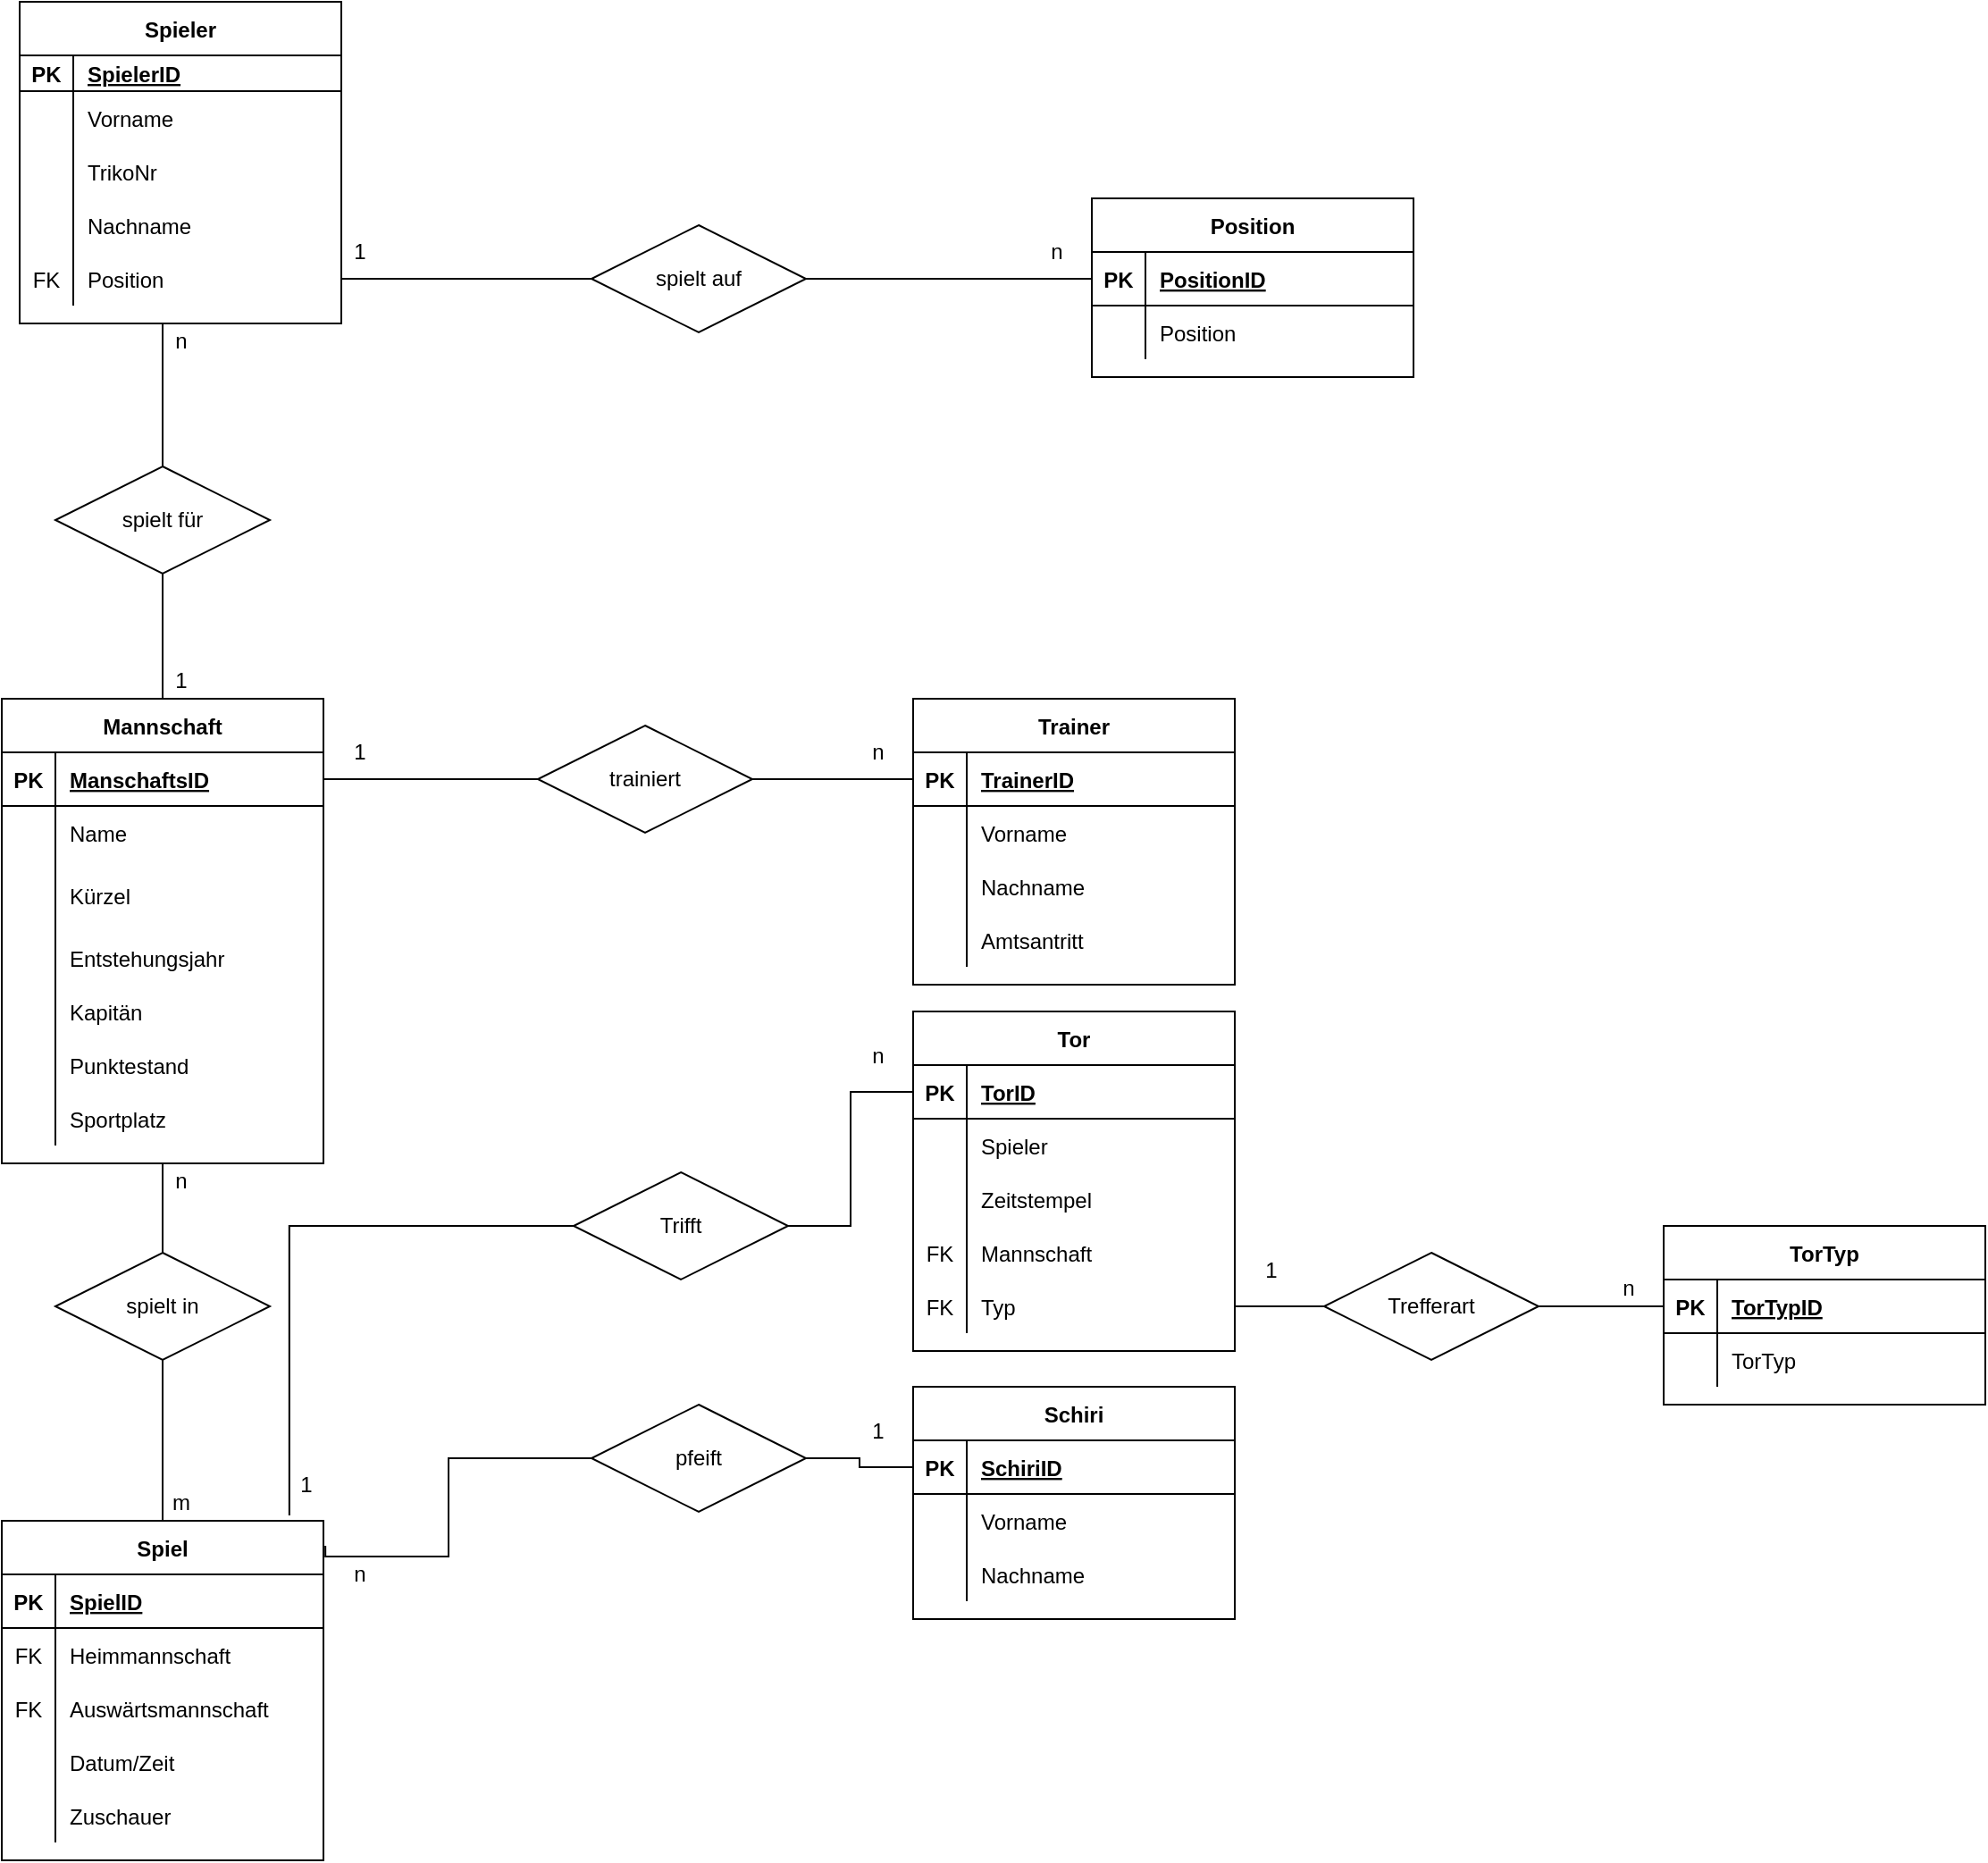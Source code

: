 <mxfile version="17.4.6"><diagram id="QR0t5IA153Iwo3cDRj8c" name="Page-1"><mxGraphModel dx="2031" dy="1083" grid="1" gridSize="10" guides="1" tooltips="1" connect="1" arrows="1" fold="1" page="1" pageScale="1" pageWidth="827" pageHeight="1169" math="0" shadow="0"><root><mxCell id="0"/><mxCell id="1" parent="0"/><mxCell id="EWFxsvUNvCJsgyizFz2t-1" value="Spieler" style="shape=table;startSize=30;container=1;collapsible=1;childLayout=tableLayout;fixedRows=1;rowLines=0;fontStyle=1;align=center;resizeLast=1;" vertex="1" parent="1"><mxGeometry x="70" y="90" width="180" height="180" as="geometry"/></mxCell><mxCell id="EWFxsvUNvCJsgyizFz2t-2" value="" style="shape=tableRow;horizontal=0;startSize=0;swimlaneHead=0;swimlaneBody=0;fillColor=none;collapsible=0;dropTarget=0;points=[[0,0.5],[1,0.5]];portConstraint=eastwest;top=0;left=0;right=0;bottom=1;" vertex="1" parent="EWFxsvUNvCJsgyizFz2t-1"><mxGeometry y="30" width="180" height="20" as="geometry"/></mxCell><mxCell id="EWFxsvUNvCJsgyizFz2t-3" value="PK" style="shape=partialRectangle;connectable=0;fillColor=none;top=0;left=0;bottom=0;right=0;fontStyle=1;overflow=hidden;" vertex="1" parent="EWFxsvUNvCJsgyizFz2t-2"><mxGeometry width="30" height="20" as="geometry"><mxRectangle width="30" height="20" as="alternateBounds"/></mxGeometry></mxCell><mxCell id="EWFxsvUNvCJsgyizFz2t-4" value="SpielerID" style="shape=partialRectangle;connectable=0;fillColor=none;top=0;left=0;bottom=0;right=0;align=left;spacingLeft=6;fontStyle=5;overflow=hidden;" vertex="1" parent="EWFxsvUNvCJsgyizFz2t-2"><mxGeometry x="30" width="150" height="20" as="geometry"><mxRectangle width="150" height="20" as="alternateBounds"/></mxGeometry></mxCell><mxCell id="EWFxsvUNvCJsgyizFz2t-5" value="" style="shape=tableRow;horizontal=0;startSize=0;swimlaneHead=0;swimlaneBody=0;fillColor=none;collapsible=0;dropTarget=0;points=[[0,0.5],[1,0.5]];portConstraint=eastwest;top=0;left=0;right=0;bottom=0;" vertex="1" parent="EWFxsvUNvCJsgyizFz2t-1"><mxGeometry y="50" width="180" height="30" as="geometry"/></mxCell><mxCell id="EWFxsvUNvCJsgyizFz2t-6" value="" style="shape=partialRectangle;connectable=0;fillColor=none;top=0;left=0;bottom=0;right=0;editable=1;overflow=hidden;" vertex="1" parent="EWFxsvUNvCJsgyizFz2t-5"><mxGeometry width="30" height="30" as="geometry"><mxRectangle width="30" height="30" as="alternateBounds"/></mxGeometry></mxCell><mxCell id="EWFxsvUNvCJsgyizFz2t-7" value="Vorname    " style="shape=partialRectangle;connectable=0;fillColor=none;top=0;left=0;bottom=0;right=0;align=left;spacingLeft=6;overflow=hidden;" vertex="1" parent="EWFxsvUNvCJsgyizFz2t-5"><mxGeometry x="30" width="150" height="30" as="geometry"><mxRectangle width="150" height="30" as="alternateBounds"/></mxGeometry></mxCell><mxCell id="EWFxsvUNvCJsgyizFz2t-27" value="" style="shape=tableRow;horizontal=0;startSize=0;swimlaneHead=0;swimlaneBody=0;fillColor=none;collapsible=0;dropTarget=0;points=[[0,0.5],[1,0.5]];portConstraint=eastwest;top=0;left=0;right=0;bottom=0;" vertex="1" parent="EWFxsvUNvCJsgyizFz2t-1"><mxGeometry y="80" width="180" height="30" as="geometry"/></mxCell><mxCell id="EWFxsvUNvCJsgyizFz2t-28" value="" style="shape=partialRectangle;connectable=0;fillColor=none;top=0;left=0;bottom=0;right=0;editable=1;overflow=hidden;" vertex="1" parent="EWFxsvUNvCJsgyizFz2t-27"><mxGeometry width="30" height="30" as="geometry"><mxRectangle width="30" height="30" as="alternateBounds"/></mxGeometry></mxCell><mxCell id="EWFxsvUNvCJsgyizFz2t-29" value="TrikoNr" style="shape=partialRectangle;connectable=0;fillColor=none;top=0;left=0;bottom=0;right=0;align=left;spacingLeft=6;overflow=hidden;" vertex="1" parent="EWFxsvUNvCJsgyizFz2t-27"><mxGeometry x="30" width="150" height="30" as="geometry"><mxRectangle width="150" height="30" as="alternateBounds"/></mxGeometry></mxCell><mxCell id="EWFxsvUNvCJsgyizFz2t-8" value="" style="shape=tableRow;horizontal=0;startSize=0;swimlaneHead=0;swimlaneBody=0;fillColor=none;collapsible=0;dropTarget=0;points=[[0,0.5],[1,0.5]];portConstraint=eastwest;top=0;left=0;right=0;bottom=0;" vertex="1" parent="EWFxsvUNvCJsgyizFz2t-1"><mxGeometry y="110" width="180" height="30" as="geometry"/></mxCell><mxCell id="EWFxsvUNvCJsgyizFz2t-9" value="" style="shape=partialRectangle;connectable=0;fillColor=none;top=0;left=0;bottom=0;right=0;editable=1;overflow=hidden;" vertex="1" parent="EWFxsvUNvCJsgyizFz2t-8"><mxGeometry width="30" height="30" as="geometry"><mxRectangle width="30" height="30" as="alternateBounds"/></mxGeometry></mxCell><mxCell id="EWFxsvUNvCJsgyizFz2t-10" value="Nachname" style="shape=partialRectangle;connectable=0;fillColor=none;top=0;left=0;bottom=0;right=0;align=left;spacingLeft=6;overflow=hidden;" vertex="1" parent="EWFxsvUNvCJsgyizFz2t-8"><mxGeometry x="30" width="150" height="30" as="geometry"><mxRectangle width="150" height="30" as="alternateBounds"/></mxGeometry></mxCell><mxCell id="EWFxsvUNvCJsgyizFz2t-11" value="" style="shape=tableRow;horizontal=0;startSize=0;swimlaneHead=0;swimlaneBody=0;fillColor=none;collapsible=0;dropTarget=0;points=[[0,0.5],[1,0.5]];portConstraint=eastwest;top=0;left=0;right=0;bottom=0;" vertex="1" parent="EWFxsvUNvCJsgyizFz2t-1"><mxGeometry y="140" width="180" height="30" as="geometry"/></mxCell><mxCell id="EWFxsvUNvCJsgyizFz2t-12" value="FK" style="shape=partialRectangle;connectable=0;fillColor=none;top=0;left=0;bottom=0;right=0;editable=1;overflow=hidden;" vertex="1" parent="EWFxsvUNvCJsgyizFz2t-11"><mxGeometry width="30" height="30" as="geometry"><mxRectangle width="30" height="30" as="alternateBounds"/></mxGeometry></mxCell><mxCell id="EWFxsvUNvCJsgyizFz2t-13" value="Position" style="shape=partialRectangle;connectable=0;fillColor=none;top=0;left=0;bottom=0;right=0;align=left;spacingLeft=6;overflow=hidden;" vertex="1" parent="EWFxsvUNvCJsgyizFz2t-11"><mxGeometry x="30" width="150" height="30" as="geometry"><mxRectangle width="150" height="30" as="alternateBounds"/></mxGeometry></mxCell><mxCell id="EWFxsvUNvCJsgyizFz2t-14" value="Position" style="shape=table;startSize=30;container=1;collapsible=1;childLayout=tableLayout;fixedRows=1;rowLines=0;fontStyle=1;align=center;resizeLast=1;" vertex="1" parent="1"><mxGeometry x="670" y="200" width="180" height="100" as="geometry"/></mxCell><mxCell id="EWFxsvUNvCJsgyizFz2t-15" value="" style="shape=tableRow;horizontal=0;startSize=0;swimlaneHead=0;swimlaneBody=0;fillColor=none;collapsible=0;dropTarget=0;points=[[0,0.5],[1,0.5]];portConstraint=eastwest;top=0;left=0;right=0;bottom=1;" vertex="1" parent="EWFxsvUNvCJsgyizFz2t-14"><mxGeometry y="30" width="180" height="30" as="geometry"/></mxCell><mxCell id="EWFxsvUNvCJsgyizFz2t-16" value="PK" style="shape=partialRectangle;connectable=0;fillColor=none;top=0;left=0;bottom=0;right=0;fontStyle=1;overflow=hidden;" vertex="1" parent="EWFxsvUNvCJsgyizFz2t-15"><mxGeometry width="30" height="30" as="geometry"><mxRectangle width="30" height="30" as="alternateBounds"/></mxGeometry></mxCell><mxCell id="EWFxsvUNvCJsgyizFz2t-17" value="PositionID" style="shape=partialRectangle;connectable=0;fillColor=none;top=0;left=0;bottom=0;right=0;align=left;spacingLeft=6;fontStyle=5;overflow=hidden;" vertex="1" parent="EWFxsvUNvCJsgyizFz2t-15"><mxGeometry x="30" width="150" height="30" as="geometry"><mxRectangle width="150" height="30" as="alternateBounds"/></mxGeometry></mxCell><mxCell id="EWFxsvUNvCJsgyizFz2t-18" value="" style="shape=tableRow;horizontal=0;startSize=0;swimlaneHead=0;swimlaneBody=0;fillColor=none;collapsible=0;dropTarget=0;points=[[0,0.5],[1,0.5]];portConstraint=eastwest;top=0;left=0;right=0;bottom=0;" vertex="1" parent="EWFxsvUNvCJsgyizFz2t-14"><mxGeometry y="60" width="180" height="30" as="geometry"/></mxCell><mxCell id="EWFxsvUNvCJsgyizFz2t-19" value="" style="shape=partialRectangle;connectable=0;fillColor=none;top=0;left=0;bottom=0;right=0;editable=1;overflow=hidden;" vertex="1" parent="EWFxsvUNvCJsgyizFz2t-18"><mxGeometry width="30" height="30" as="geometry"><mxRectangle width="30" height="30" as="alternateBounds"/></mxGeometry></mxCell><mxCell id="EWFxsvUNvCJsgyizFz2t-20" value="Position" style="shape=partialRectangle;connectable=0;fillColor=none;top=0;left=0;bottom=0;right=0;align=left;spacingLeft=6;overflow=hidden;" vertex="1" parent="EWFxsvUNvCJsgyizFz2t-18"><mxGeometry x="30" width="150" height="30" as="geometry"><mxRectangle width="150" height="30" as="alternateBounds"/></mxGeometry></mxCell><mxCell id="EWFxsvUNvCJsgyizFz2t-32" value="Mannschaft" style="shape=table;startSize=30;container=1;collapsible=1;childLayout=tableLayout;fixedRows=1;rowLines=0;fontStyle=1;align=center;resizeLast=1;" vertex="1" parent="1"><mxGeometry x="60" y="480" width="180" height="260" as="geometry"/></mxCell><mxCell id="EWFxsvUNvCJsgyizFz2t-33" value="" style="shape=tableRow;horizontal=0;startSize=0;swimlaneHead=0;swimlaneBody=0;fillColor=none;collapsible=0;dropTarget=0;points=[[0,0.5],[1,0.5]];portConstraint=eastwest;top=0;left=0;right=0;bottom=1;" vertex="1" parent="EWFxsvUNvCJsgyizFz2t-32"><mxGeometry y="30" width="180" height="30" as="geometry"/></mxCell><mxCell id="EWFxsvUNvCJsgyizFz2t-34" value="PK" style="shape=partialRectangle;connectable=0;fillColor=none;top=0;left=0;bottom=0;right=0;fontStyle=1;overflow=hidden;" vertex="1" parent="EWFxsvUNvCJsgyizFz2t-33"><mxGeometry width="30" height="30" as="geometry"><mxRectangle width="30" height="30" as="alternateBounds"/></mxGeometry></mxCell><mxCell id="EWFxsvUNvCJsgyizFz2t-35" value="ManschaftsID" style="shape=partialRectangle;connectable=0;fillColor=none;top=0;left=0;bottom=0;right=0;align=left;spacingLeft=6;fontStyle=5;overflow=hidden;" vertex="1" parent="EWFxsvUNvCJsgyizFz2t-33"><mxGeometry x="30" width="150" height="30" as="geometry"><mxRectangle width="150" height="30" as="alternateBounds"/></mxGeometry></mxCell><mxCell id="EWFxsvUNvCJsgyizFz2t-36" value="" style="shape=tableRow;horizontal=0;startSize=0;swimlaneHead=0;swimlaneBody=0;fillColor=none;collapsible=0;dropTarget=0;points=[[0,0.5],[1,0.5]];portConstraint=eastwest;top=0;left=0;right=0;bottom=0;" vertex="1" parent="EWFxsvUNvCJsgyizFz2t-32"><mxGeometry y="60" width="180" height="30" as="geometry"/></mxCell><mxCell id="EWFxsvUNvCJsgyizFz2t-37" value="" style="shape=partialRectangle;connectable=0;fillColor=none;top=0;left=0;bottom=0;right=0;editable=1;overflow=hidden;" vertex="1" parent="EWFxsvUNvCJsgyizFz2t-36"><mxGeometry width="30" height="30" as="geometry"><mxRectangle width="30" height="30" as="alternateBounds"/></mxGeometry></mxCell><mxCell id="EWFxsvUNvCJsgyizFz2t-38" value="Name    " style="shape=partialRectangle;connectable=0;fillColor=none;top=0;left=0;bottom=0;right=0;align=left;spacingLeft=6;overflow=hidden;" vertex="1" parent="EWFxsvUNvCJsgyizFz2t-36"><mxGeometry x="30" width="150" height="30" as="geometry"><mxRectangle width="150" height="30" as="alternateBounds"/></mxGeometry></mxCell><mxCell id="EWFxsvUNvCJsgyizFz2t-39" value="" style="shape=tableRow;horizontal=0;startSize=0;swimlaneHead=0;swimlaneBody=0;fillColor=none;collapsible=0;dropTarget=0;points=[[0,0.5],[1,0.5]];portConstraint=eastwest;top=0;left=0;right=0;bottom=0;" vertex="1" parent="EWFxsvUNvCJsgyizFz2t-32"><mxGeometry y="90" width="180" height="40" as="geometry"/></mxCell><mxCell id="EWFxsvUNvCJsgyizFz2t-40" value="" style="shape=partialRectangle;connectable=0;fillColor=none;top=0;left=0;bottom=0;right=0;editable=1;overflow=hidden;" vertex="1" parent="EWFxsvUNvCJsgyizFz2t-39"><mxGeometry width="30" height="40" as="geometry"><mxRectangle width="30" height="40" as="alternateBounds"/></mxGeometry></mxCell><mxCell id="EWFxsvUNvCJsgyizFz2t-41" value="Kürzel" style="shape=partialRectangle;connectable=0;fillColor=none;top=0;left=0;bottom=0;right=0;align=left;spacingLeft=6;overflow=hidden;" vertex="1" parent="EWFxsvUNvCJsgyizFz2t-39"><mxGeometry x="30" width="150" height="40" as="geometry"><mxRectangle width="150" height="40" as="alternateBounds"/></mxGeometry></mxCell><mxCell id="EWFxsvUNvCJsgyizFz2t-42" value="" style="shape=tableRow;horizontal=0;startSize=0;swimlaneHead=0;swimlaneBody=0;fillColor=none;collapsible=0;dropTarget=0;points=[[0,0.5],[1,0.5]];portConstraint=eastwest;top=0;left=0;right=0;bottom=0;" vertex="1" parent="EWFxsvUNvCJsgyizFz2t-32"><mxGeometry y="130" width="180" height="30" as="geometry"/></mxCell><mxCell id="EWFxsvUNvCJsgyizFz2t-43" value="" style="shape=partialRectangle;connectable=0;fillColor=none;top=0;left=0;bottom=0;right=0;editable=1;overflow=hidden;" vertex="1" parent="EWFxsvUNvCJsgyizFz2t-42"><mxGeometry width="30" height="30" as="geometry"><mxRectangle width="30" height="30" as="alternateBounds"/></mxGeometry></mxCell><mxCell id="EWFxsvUNvCJsgyizFz2t-44" value="Entstehungsjahr" style="shape=partialRectangle;connectable=0;fillColor=none;top=0;left=0;bottom=0;right=0;align=left;spacingLeft=6;overflow=hidden;" vertex="1" parent="EWFxsvUNvCJsgyizFz2t-42"><mxGeometry x="30" width="150" height="30" as="geometry"><mxRectangle width="150" height="30" as="alternateBounds"/></mxGeometry></mxCell><mxCell id="EWFxsvUNvCJsgyizFz2t-59" value="" style="shape=tableRow;horizontal=0;startSize=0;swimlaneHead=0;swimlaneBody=0;fillColor=none;collapsible=0;dropTarget=0;points=[[0,0.5],[1,0.5]];portConstraint=eastwest;top=0;left=0;right=0;bottom=0;" vertex="1" parent="EWFxsvUNvCJsgyizFz2t-32"><mxGeometry y="160" width="180" height="30" as="geometry"/></mxCell><mxCell id="EWFxsvUNvCJsgyizFz2t-60" value="" style="shape=partialRectangle;connectable=0;fillColor=none;top=0;left=0;bottom=0;right=0;editable=1;overflow=hidden;" vertex="1" parent="EWFxsvUNvCJsgyizFz2t-59"><mxGeometry width="30" height="30" as="geometry"><mxRectangle width="30" height="30" as="alternateBounds"/></mxGeometry></mxCell><mxCell id="EWFxsvUNvCJsgyizFz2t-61" value="Kapitän" style="shape=partialRectangle;connectable=0;fillColor=none;top=0;left=0;bottom=0;right=0;align=left;spacingLeft=6;overflow=hidden;" vertex="1" parent="EWFxsvUNvCJsgyizFz2t-59"><mxGeometry x="30" width="150" height="30" as="geometry"><mxRectangle width="150" height="30" as="alternateBounds"/></mxGeometry></mxCell><mxCell id="EWFxsvUNvCJsgyizFz2t-203" value="" style="shape=tableRow;horizontal=0;startSize=0;swimlaneHead=0;swimlaneBody=0;fillColor=none;collapsible=0;dropTarget=0;points=[[0,0.5],[1,0.5]];portConstraint=eastwest;top=0;left=0;right=0;bottom=0;" vertex="1" parent="EWFxsvUNvCJsgyizFz2t-32"><mxGeometry y="190" width="180" height="30" as="geometry"/></mxCell><mxCell id="EWFxsvUNvCJsgyizFz2t-204" value="" style="shape=partialRectangle;connectable=0;fillColor=none;top=0;left=0;bottom=0;right=0;editable=1;overflow=hidden;" vertex="1" parent="EWFxsvUNvCJsgyizFz2t-203"><mxGeometry width="30" height="30" as="geometry"><mxRectangle width="30" height="30" as="alternateBounds"/></mxGeometry></mxCell><mxCell id="EWFxsvUNvCJsgyizFz2t-205" value="Punktestand" style="shape=partialRectangle;connectable=0;fillColor=none;top=0;left=0;bottom=0;right=0;align=left;spacingLeft=6;overflow=hidden;" vertex="1" parent="EWFxsvUNvCJsgyizFz2t-203"><mxGeometry x="30" width="150" height="30" as="geometry"><mxRectangle width="150" height="30" as="alternateBounds"/></mxGeometry></mxCell><mxCell id="EWFxsvUNvCJsgyizFz2t-167" value="" style="shape=tableRow;horizontal=0;startSize=0;swimlaneHead=0;swimlaneBody=0;fillColor=none;collapsible=0;dropTarget=0;points=[[0,0.5],[1,0.5]];portConstraint=eastwest;top=0;left=0;right=0;bottom=0;" vertex="1" parent="EWFxsvUNvCJsgyizFz2t-32"><mxGeometry y="220" width="180" height="30" as="geometry"/></mxCell><mxCell id="EWFxsvUNvCJsgyizFz2t-168" value="" style="shape=partialRectangle;connectable=0;fillColor=none;top=0;left=0;bottom=0;right=0;editable=1;overflow=hidden;" vertex="1" parent="EWFxsvUNvCJsgyizFz2t-167"><mxGeometry width="30" height="30" as="geometry"><mxRectangle width="30" height="30" as="alternateBounds"/></mxGeometry></mxCell><mxCell id="EWFxsvUNvCJsgyizFz2t-169" value="Sportplatz" style="shape=partialRectangle;connectable=0;fillColor=none;top=0;left=0;bottom=0;right=0;align=left;spacingLeft=6;overflow=hidden;" vertex="1" parent="EWFxsvUNvCJsgyizFz2t-167"><mxGeometry x="30" width="150" height="30" as="geometry"><mxRectangle width="150" height="30" as="alternateBounds"/></mxGeometry></mxCell><mxCell id="EWFxsvUNvCJsgyizFz2t-76" value="Trainer" style="shape=table;startSize=30;container=1;collapsible=1;childLayout=tableLayout;fixedRows=1;rowLines=0;fontStyle=1;align=center;resizeLast=1;" vertex="1" parent="1"><mxGeometry x="570" y="480" width="180" height="160" as="geometry"/></mxCell><mxCell id="EWFxsvUNvCJsgyizFz2t-77" value="" style="shape=tableRow;horizontal=0;startSize=0;swimlaneHead=0;swimlaneBody=0;fillColor=none;collapsible=0;dropTarget=0;points=[[0,0.5],[1,0.5]];portConstraint=eastwest;top=0;left=0;right=0;bottom=1;" vertex="1" parent="EWFxsvUNvCJsgyizFz2t-76"><mxGeometry y="30" width="180" height="30" as="geometry"/></mxCell><mxCell id="EWFxsvUNvCJsgyizFz2t-78" value="PK" style="shape=partialRectangle;connectable=0;fillColor=none;top=0;left=0;bottom=0;right=0;fontStyle=1;overflow=hidden;" vertex="1" parent="EWFxsvUNvCJsgyizFz2t-77"><mxGeometry width="30" height="30" as="geometry"><mxRectangle width="30" height="30" as="alternateBounds"/></mxGeometry></mxCell><mxCell id="EWFxsvUNvCJsgyizFz2t-79" value="TrainerID" style="shape=partialRectangle;connectable=0;fillColor=none;top=0;left=0;bottom=0;right=0;align=left;spacingLeft=6;fontStyle=5;overflow=hidden;" vertex="1" parent="EWFxsvUNvCJsgyizFz2t-77"><mxGeometry x="30" width="150" height="30" as="geometry"><mxRectangle width="150" height="30" as="alternateBounds"/></mxGeometry></mxCell><mxCell id="EWFxsvUNvCJsgyizFz2t-80" value="" style="shape=tableRow;horizontal=0;startSize=0;swimlaneHead=0;swimlaneBody=0;fillColor=none;collapsible=0;dropTarget=0;points=[[0,0.5],[1,0.5]];portConstraint=eastwest;top=0;left=0;right=0;bottom=0;" vertex="1" parent="EWFxsvUNvCJsgyizFz2t-76"><mxGeometry y="60" width="180" height="30" as="geometry"/></mxCell><mxCell id="EWFxsvUNvCJsgyizFz2t-81" value="" style="shape=partialRectangle;connectable=0;fillColor=none;top=0;left=0;bottom=0;right=0;editable=1;overflow=hidden;" vertex="1" parent="EWFxsvUNvCJsgyizFz2t-80"><mxGeometry width="30" height="30" as="geometry"><mxRectangle width="30" height="30" as="alternateBounds"/></mxGeometry></mxCell><mxCell id="EWFxsvUNvCJsgyizFz2t-82" value="Vorname" style="shape=partialRectangle;connectable=0;fillColor=none;top=0;left=0;bottom=0;right=0;align=left;spacingLeft=6;overflow=hidden;" vertex="1" parent="EWFxsvUNvCJsgyizFz2t-80"><mxGeometry x="30" width="150" height="30" as="geometry"><mxRectangle width="150" height="30" as="alternateBounds"/></mxGeometry></mxCell><mxCell id="EWFxsvUNvCJsgyizFz2t-83" value="" style="shape=tableRow;horizontal=0;startSize=0;swimlaneHead=0;swimlaneBody=0;fillColor=none;collapsible=0;dropTarget=0;points=[[0,0.5],[1,0.5]];portConstraint=eastwest;top=0;left=0;right=0;bottom=0;" vertex="1" parent="EWFxsvUNvCJsgyizFz2t-76"><mxGeometry y="90" width="180" height="30" as="geometry"/></mxCell><mxCell id="EWFxsvUNvCJsgyizFz2t-84" value="" style="shape=partialRectangle;connectable=0;fillColor=none;top=0;left=0;bottom=0;right=0;editable=1;overflow=hidden;" vertex="1" parent="EWFxsvUNvCJsgyizFz2t-83"><mxGeometry width="30" height="30" as="geometry"><mxRectangle width="30" height="30" as="alternateBounds"/></mxGeometry></mxCell><mxCell id="EWFxsvUNvCJsgyizFz2t-85" value="Nachname" style="shape=partialRectangle;connectable=0;fillColor=none;top=0;left=0;bottom=0;right=0;align=left;spacingLeft=6;overflow=hidden;" vertex="1" parent="EWFxsvUNvCJsgyizFz2t-83"><mxGeometry x="30" width="150" height="30" as="geometry"><mxRectangle width="150" height="30" as="alternateBounds"/></mxGeometry></mxCell><mxCell id="EWFxsvUNvCJsgyizFz2t-86" value="" style="shape=tableRow;horizontal=0;startSize=0;swimlaneHead=0;swimlaneBody=0;fillColor=none;collapsible=0;dropTarget=0;points=[[0,0.5],[1,0.5]];portConstraint=eastwest;top=0;left=0;right=0;bottom=0;" vertex="1" parent="EWFxsvUNvCJsgyizFz2t-76"><mxGeometry y="120" width="180" height="30" as="geometry"/></mxCell><mxCell id="EWFxsvUNvCJsgyizFz2t-87" value="" style="shape=partialRectangle;connectable=0;fillColor=none;top=0;left=0;bottom=0;right=0;editable=1;overflow=hidden;" vertex="1" parent="EWFxsvUNvCJsgyizFz2t-86"><mxGeometry width="30" height="30" as="geometry"><mxRectangle width="30" height="30" as="alternateBounds"/></mxGeometry></mxCell><mxCell id="EWFxsvUNvCJsgyizFz2t-88" value="Amtsantritt" style="shape=partialRectangle;connectable=0;fillColor=none;top=0;left=0;bottom=0;right=0;align=left;spacingLeft=6;overflow=hidden;" vertex="1" parent="EWFxsvUNvCJsgyizFz2t-86"><mxGeometry x="30" width="150" height="30" as="geometry"><mxRectangle width="150" height="30" as="alternateBounds"/></mxGeometry></mxCell><mxCell id="EWFxsvUNvCJsgyizFz2t-90" style="edgeStyle=orthogonalEdgeStyle;rounded=0;orthogonalLoop=1;jettySize=auto;html=1;exitX=0.5;exitY=0;exitDx=0;exitDy=0;endArrow=none;endFill=0;" edge="1" parent="1" source="EWFxsvUNvCJsgyizFz2t-89"><mxGeometry relative="1" as="geometry"><mxPoint x="150" y="270" as="targetPoint"/></mxGeometry></mxCell><mxCell id="EWFxsvUNvCJsgyizFz2t-91" style="edgeStyle=orthogonalEdgeStyle;rounded=0;orthogonalLoop=1;jettySize=auto;html=1;exitX=0.5;exitY=1;exitDx=0;exitDy=0;entryX=0.5;entryY=0;entryDx=0;entryDy=0;endArrow=none;endFill=0;" edge="1" parent="1" source="EWFxsvUNvCJsgyizFz2t-89" target="EWFxsvUNvCJsgyizFz2t-32"><mxGeometry relative="1" as="geometry"/></mxCell><mxCell id="EWFxsvUNvCJsgyizFz2t-89" value="spielt für" style="shape=rhombus;perimeter=rhombusPerimeter;whiteSpace=wrap;html=1;align=center;" vertex="1" parent="1"><mxGeometry x="90" y="350" width="120" height="60" as="geometry"/></mxCell><mxCell id="EWFxsvUNvCJsgyizFz2t-94" style="edgeStyle=orthogonalEdgeStyle;rounded=0;orthogonalLoop=1;jettySize=auto;html=1;exitX=1;exitY=0.5;exitDx=0;exitDy=0;entryX=0;entryY=0.5;entryDx=0;entryDy=0;endArrow=none;endFill=0;" edge="1" parent="1" source="EWFxsvUNvCJsgyizFz2t-93" target="EWFxsvUNvCJsgyizFz2t-77"><mxGeometry relative="1" as="geometry"/></mxCell><mxCell id="EWFxsvUNvCJsgyizFz2t-95" style="edgeStyle=orthogonalEdgeStyle;rounded=0;orthogonalLoop=1;jettySize=auto;html=1;exitX=0;exitY=0.5;exitDx=0;exitDy=0;entryX=1;entryY=0.5;entryDx=0;entryDy=0;endArrow=none;endFill=0;" edge="1" parent="1" source="EWFxsvUNvCJsgyizFz2t-93" target="EWFxsvUNvCJsgyizFz2t-33"><mxGeometry relative="1" as="geometry"><mxPoint x="300" y="530" as="targetPoint"/></mxGeometry></mxCell><mxCell id="EWFxsvUNvCJsgyizFz2t-93" value="trainiert" style="shape=rhombus;perimeter=rhombusPerimeter;whiteSpace=wrap;html=1;align=center;" vertex="1" parent="1"><mxGeometry x="360" y="495" width="120" height="60" as="geometry"/></mxCell><mxCell id="EWFxsvUNvCJsgyizFz2t-96" value="Spiel" style="shape=table;startSize=30;container=1;collapsible=1;childLayout=tableLayout;fixedRows=1;rowLines=0;fontStyle=1;align=center;resizeLast=1;" vertex="1" parent="1"><mxGeometry x="60" y="940" width="180" height="190" as="geometry"/></mxCell><mxCell id="EWFxsvUNvCJsgyizFz2t-97" value="" style="shape=tableRow;horizontal=0;startSize=0;swimlaneHead=0;swimlaneBody=0;fillColor=none;collapsible=0;dropTarget=0;points=[[0,0.5],[1,0.5]];portConstraint=eastwest;top=0;left=0;right=0;bottom=1;" vertex="1" parent="EWFxsvUNvCJsgyizFz2t-96"><mxGeometry y="30" width="180" height="30" as="geometry"/></mxCell><mxCell id="EWFxsvUNvCJsgyizFz2t-98" value="PK" style="shape=partialRectangle;connectable=0;fillColor=none;top=0;left=0;bottom=0;right=0;fontStyle=1;overflow=hidden;" vertex="1" parent="EWFxsvUNvCJsgyizFz2t-97"><mxGeometry width="30" height="30" as="geometry"><mxRectangle width="30" height="30" as="alternateBounds"/></mxGeometry></mxCell><mxCell id="EWFxsvUNvCJsgyizFz2t-99" value="SpielID" style="shape=partialRectangle;connectable=0;fillColor=none;top=0;left=0;bottom=0;right=0;align=left;spacingLeft=6;fontStyle=5;overflow=hidden;" vertex="1" parent="EWFxsvUNvCJsgyizFz2t-97"><mxGeometry x="30" width="150" height="30" as="geometry"><mxRectangle width="150" height="30" as="alternateBounds"/></mxGeometry></mxCell><mxCell id="EWFxsvUNvCJsgyizFz2t-100" value="" style="shape=tableRow;horizontal=0;startSize=0;swimlaneHead=0;swimlaneBody=0;fillColor=none;collapsible=0;dropTarget=0;points=[[0,0.5],[1,0.5]];portConstraint=eastwest;top=0;left=0;right=0;bottom=0;" vertex="1" parent="EWFxsvUNvCJsgyizFz2t-96"><mxGeometry y="60" width="180" height="30" as="geometry"/></mxCell><mxCell id="EWFxsvUNvCJsgyizFz2t-101" value="FK" style="shape=partialRectangle;connectable=0;fillColor=none;top=0;left=0;bottom=0;right=0;editable=1;overflow=hidden;" vertex="1" parent="EWFxsvUNvCJsgyizFz2t-100"><mxGeometry width="30" height="30" as="geometry"><mxRectangle width="30" height="30" as="alternateBounds"/></mxGeometry></mxCell><mxCell id="EWFxsvUNvCJsgyizFz2t-102" value="Heimmannschaft" style="shape=partialRectangle;connectable=0;fillColor=none;top=0;left=0;bottom=0;right=0;align=left;spacingLeft=6;overflow=hidden;" vertex="1" parent="EWFxsvUNvCJsgyizFz2t-100"><mxGeometry x="30" width="150" height="30" as="geometry"><mxRectangle width="150" height="30" as="alternateBounds"/></mxGeometry></mxCell><mxCell id="EWFxsvUNvCJsgyizFz2t-103" value="" style="shape=tableRow;horizontal=0;startSize=0;swimlaneHead=0;swimlaneBody=0;fillColor=none;collapsible=0;dropTarget=0;points=[[0,0.5],[1,0.5]];portConstraint=eastwest;top=0;left=0;right=0;bottom=0;" vertex="1" parent="EWFxsvUNvCJsgyizFz2t-96"><mxGeometry y="90" width="180" height="30" as="geometry"/></mxCell><mxCell id="EWFxsvUNvCJsgyizFz2t-104" value="FK" style="shape=partialRectangle;connectable=0;fillColor=none;top=0;left=0;bottom=0;right=0;editable=1;overflow=hidden;" vertex="1" parent="EWFxsvUNvCJsgyizFz2t-103"><mxGeometry width="30" height="30" as="geometry"><mxRectangle width="30" height="30" as="alternateBounds"/></mxGeometry></mxCell><mxCell id="EWFxsvUNvCJsgyizFz2t-105" value="Auswärtsmannschaft" style="shape=partialRectangle;connectable=0;fillColor=none;top=0;left=0;bottom=0;right=0;align=left;spacingLeft=6;overflow=hidden;" vertex="1" parent="EWFxsvUNvCJsgyizFz2t-103"><mxGeometry x="30" width="150" height="30" as="geometry"><mxRectangle width="150" height="30" as="alternateBounds"/></mxGeometry></mxCell><mxCell id="EWFxsvUNvCJsgyizFz2t-106" value="" style="shape=tableRow;horizontal=0;startSize=0;swimlaneHead=0;swimlaneBody=0;fillColor=none;collapsible=0;dropTarget=0;points=[[0,0.5],[1,0.5]];portConstraint=eastwest;top=0;left=0;right=0;bottom=0;" vertex="1" parent="EWFxsvUNvCJsgyizFz2t-96"><mxGeometry y="120" width="180" height="30" as="geometry"/></mxCell><mxCell id="EWFxsvUNvCJsgyizFz2t-107" value="" style="shape=partialRectangle;connectable=0;fillColor=none;top=0;left=0;bottom=0;right=0;editable=1;overflow=hidden;" vertex="1" parent="EWFxsvUNvCJsgyizFz2t-106"><mxGeometry width="30" height="30" as="geometry"><mxRectangle width="30" height="30" as="alternateBounds"/></mxGeometry></mxCell><mxCell id="EWFxsvUNvCJsgyizFz2t-108" value="Datum/Zeit" style="shape=partialRectangle;connectable=0;fillColor=none;top=0;left=0;bottom=0;right=0;align=left;spacingLeft=6;overflow=hidden;" vertex="1" parent="EWFxsvUNvCJsgyizFz2t-106"><mxGeometry x="30" width="150" height="30" as="geometry"><mxRectangle width="150" height="30" as="alternateBounds"/></mxGeometry></mxCell><mxCell id="EWFxsvUNvCJsgyizFz2t-110" value="" style="shape=tableRow;horizontal=0;startSize=0;swimlaneHead=0;swimlaneBody=0;fillColor=none;collapsible=0;dropTarget=0;points=[[0,0.5],[1,0.5]];portConstraint=eastwest;top=0;left=0;right=0;bottom=0;" vertex="1" parent="EWFxsvUNvCJsgyizFz2t-96"><mxGeometry y="150" width="180" height="30" as="geometry"/></mxCell><mxCell id="EWFxsvUNvCJsgyizFz2t-111" value="" style="shape=partialRectangle;connectable=0;fillColor=none;top=0;left=0;bottom=0;right=0;editable=1;overflow=hidden;" vertex="1" parent="EWFxsvUNvCJsgyizFz2t-110"><mxGeometry width="30" height="30" as="geometry"><mxRectangle width="30" height="30" as="alternateBounds"/></mxGeometry></mxCell><mxCell id="EWFxsvUNvCJsgyizFz2t-112" value="Zuschauer" style="shape=partialRectangle;connectable=0;fillColor=none;top=0;left=0;bottom=0;right=0;align=left;spacingLeft=6;overflow=hidden;" vertex="1" parent="EWFxsvUNvCJsgyizFz2t-110"><mxGeometry x="30" width="150" height="30" as="geometry"><mxRectangle width="150" height="30" as="alternateBounds"/></mxGeometry></mxCell><mxCell id="EWFxsvUNvCJsgyizFz2t-113" value="Tor" style="shape=table;startSize=30;container=1;collapsible=1;childLayout=tableLayout;fixedRows=1;rowLines=0;fontStyle=1;align=center;resizeLast=1;" vertex="1" parent="1"><mxGeometry x="570" y="655" width="180" height="190" as="geometry"/></mxCell><mxCell id="EWFxsvUNvCJsgyizFz2t-114" value="" style="shape=tableRow;horizontal=0;startSize=0;swimlaneHead=0;swimlaneBody=0;fillColor=none;collapsible=0;dropTarget=0;points=[[0,0.5],[1,0.5]];portConstraint=eastwest;top=0;left=0;right=0;bottom=1;" vertex="1" parent="EWFxsvUNvCJsgyizFz2t-113"><mxGeometry y="30" width="180" height="30" as="geometry"/></mxCell><mxCell id="EWFxsvUNvCJsgyizFz2t-115" value="PK" style="shape=partialRectangle;connectable=0;fillColor=none;top=0;left=0;bottom=0;right=0;fontStyle=1;overflow=hidden;" vertex="1" parent="EWFxsvUNvCJsgyizFz2t-114"><mxGeometry width="30" height="30" as="geometry"><mxRectangle width="30" height="30" as="alternateBounds"/></mxGeometry></mxCell><mxCell id="EWFxsvUNvCJsgyizFz2t-116" value="TorID" style="shape=partialRectangle;connectable=0;fillColor=none;top=0;left=0;bottom=0;right=0;align=left;spacingLeft=6;fontStyle=5;overflow=hidden;" vertex="1" parent="EWFxsvUNvCJsgyizFz2t-114"><mxGeometry x="30" width="150" height="30" as="geometry"><mxRectangle width="150" height="30" as="alternateBounds"/></mxGeometry></mxCell><mxCell id="EWFxsvUNvCJsgyizFz2t-117" value="" style="shape=tableRow;horizontal=0;startSize=0;swimlaneHead=0;swimlaneBody=0;fillColor=none;collapsible=0;dropTarget=0;points=[[0,0.5],[1,0.5]];portConstraint=eastwest;top=0;left=0;right=0;bottom=0;" vertex="1" parent="EWFxsvUNvCJsgyizFz2t-113"><mxGeometry y="60" width="180" height="30" as="geometry"/></mxCell><mxCell id="EWFxsvUNvCJsgyizFz2t-118" value="" style="shape=partialRectangle;connectable=0;fillColor=none;top=0;left=0;bottom=0;right=0;editable=1;overflow=hidden;" vertex="1" parent="EWFxsvUNvCJsgyizFz2t-117"><mxGeometry width="30" height="30" as="geometry"><mxRectangle width="30" height="30" as="alternateBounds"/></mxGeometry></mxCell><mxCell id="EWFxsvUNvCJsgyizFz2t-119" value="Spieler" style="shape=partialRectangle;connectable=0;fillColor=none;top=0;left=0;bottom=0;right=0;align=left;spacingLeft=6;overflow=hidden;" vertex="1" parent="EWFxsvUNvCJsgyizFz2t-117"><mxGeometry x="30" width="150" height="30" as="geometry"><mxRectangle width="150" height="30" as="alternateBounds"/></mxGeometry></mxCell><mxCell id="EWFxsvUNvCJsgyizFz2t-120" value="" style="shape=tableRow;horizontal=0;startSize=0;swimlaneHead=0;swimlaneBody=0;fillColor=none;collapsible=0;dropTarget=0;points=[[0,0.5],[1,0.5]];portConstraint=eastwest;top=0;left=0;right=0;bottom=0;" vertex="1" parent="EWFxsvUNvCJsgyizFz2t-113"><mxGeometry y="90" width="180" height="30" as="geometry"/></mxCell><mxCell id="EWFxsvUNvCJsgyizFz2t-121" value="" style="shape=partialRectangle;connectable=0;fillColor=none;top=0;left=0;bottom=0;right=0;editable=1;overflow=hidden;" vertex="1" parent="EWFxsvUNvCJsgyizFz2t-120"><mxGeometry width="30" height="30" as="geometry"><mxRectangle width="30" height="30" as="alternateBounds"/></mxGeometry></mxCell><mxCell id="EWFxsvUNvCJsgyizFz2t-122" value="Zeitstempel" style="shape=partialRectangle;connectable=0;fillColor=none;top=0;left=0;bottom=0;right=0;align=left;spacingLeft=6;overflow=hidden;" vertex="1" parent="EWFxsvUNvCJsgyizFz2t-120"><mxGeometry x="30" width="150" height="30" as="geometry"><mxRectangle width="150" height="30" as="alternateBounds"/></mxGeometry></mxCell><mxCell id="EWFxsvUNvCJsgyizFz2t-145" value="" style="shape=tableRow;horizontal=0;startSize=0;swimlaneHead=0;swimlaneBody=0;fillColor=none;collapsible=0;dropTarget=0;points=[[0,0.5],[1,0.5]];portConstraint=eastwest;top=0;left=0;right=0;bottom=0;" vertex="1" parent="EWFxsvUNvCJsgyizFz2t-113"><mxGeometry y="120" width="180" height="30" as="geometry"/></mxCell><mxCell id="EWFxsvUNvCJsgyizFz2t-146" value="FK" style="shape=partialRectangle;connectable=0;fillColor=none;top=0;left=0;bottom=0;right=0;editable=1;overflow=hidden;" vertex="1" parent="EWFxsvUNvCJsgyizFz2t-145"><mxGeometry width="30" height="30" as="geometry"><mxRectangle width="30" height="30" as="alternateBounds"/></mxGeometry></mxCell><mxCell id="EWFxsvUNvCJsgyizFz2t-147" value="Mannschaft" style="shape=partialRectangle;connectable=0;fillColor=none;top=0;left=0;bottom=0;right=0;align=left;spacingLeft=6;overflow=hidden;" vertex="1" parent="EWFxsvUNvCJsgyizFz2t-145"><mxGeometry x="30" width="150" height="30" as="geometry"><mxRectangle width="150" height="30" as="alternateBounds"/></mxGeometry></mxCell><mxCell id="EWFxsvUNvCJsgyizFz2t-123" value="" style="shape=tableRow;horizontal=0;startSize=0;swimlaneHead=0;swimlaneBody=0;fillColor=none;collapsible=0;dropTarget=0;points=[[0,0.5],[1,0.5]];portConstraint=eastwest;top=0;left=0;right=0;bottom=0;" vertex="1" parent="EWFxsvUNvCJsgyizFz2t-113"><mxGeometry y="150" width="180" height="30" as="geometry"/></mxCell><mxCell id="EWFxsvUNvCJsgyizFz2t-124" value="FK" style="shape=partialRectangle;connectable=0;fillColor=none;top=0;left=0;bottom=0;right=0;editable=1;overflow=hidden;" vertex="1" parent="EWFxsvUNvCJsgyizFz2t-123"><mxGeometry width="30" height="30" as="geometry"><mxRectangle width="30" height="30" as="alternateBounds"/></mxGeometry></mxCell><mxCell id="EWFxsvUNvCJsgyizFz2t-125" value="Typ" style="shape=partialRectangle;connectable=0;fillColor=none;top=0;left=0;bottom=0;right=0;align=left;spacingLeft=6;overflow=hidden;" vertex="1" parent="EWFxsvUNvCJsgyizFz2t-123"><mxGeometry x="30" width="150" height="30" as="geometry"><mxRectangle width="150" height="30" as="alternateBounds"/></mxGeometry></mxCell><mxCell id="EWFxsvUNvCJsgyizFz2t-126" value="TorTyp" style="shape=table;startSize=30;container=1;collapsible=1;childLayout=tableLayout;fixedRows=1;rowLines=0;fontStyle=1;align=center;resizeLast=1;" vertex="1" parent="1"><mxGeometry x="990" y="775" width="180" height="100" as="geometry"/></mxCell><mxCell id="EWFxsvUNvCJsgyizFz2t-127" value="" style="shape=tableRow;horizontal=0;startSize=0;swimlaneHead=0;swimlaneBody=0;fillColor=none;collapsible=0;dropTarget=0;points=[[0,0.5],[1,0.5]];portConstraint=eastwest;top=0;left=0;right=0;bottom=1;" vertex="1" parent="EWFxsvUNvCJsgyizFz2t-126"><mxGeometry y="30" width="180" height="30" as="geometry"/></mxCell><mxCell id="EWFxsvUNvCJsgyizFz2t-128" value="PK" style="shape=partialRectangle;connectable=0;fillColor=none;top=0;left=0;bottom=0;right=0;fontStyle=1;overflow=hidden;" vertex="1" parent="EWFxsvUNvCJsgyizFz2t-127"><mxGeometry width="30" height="30" as="geometry"><mxRectangle width="30" height="30" as="alternateBounds"/></mxGeometry></mxCell><mxCell id="EWFxsvUNvCJsgyizFz2t-129" value="TorTypID" style="shape=partialRectangle;connectable=0;fillColor=none;top=0;left=0;bottom=0;right=0;align=left;spacingLeft=6;fontStyle=5;overflow=hidden;" vertex="1" parent="EWFxsvUNvCJsgyizFz2t-127"><mxGeometry x="30" width="150" height="30" as="geometry"><mxRectangle width="150" height="30" as="alternateBounds"/></mxGeometry></mxCell><mxCell id="EWFxsvUNvCJsgyizFz2t-130" value="" style="shape=tableRow;horizontal=0;startSize=0;swimlaneHead=0;swimlaneBody=0;fillColor=none;collapsible=0;dropTarget=0;points=[[0,0.5],[1,0.5]];portConstraint=eastwest;top=0;left=0;right=0;bottom=0;" vertex="1" parent="EWFxsvUNvCJsgyizFz2t-126"><mxGeometry y="60" width="180" height="30" as="geometry"/></mxCell><mxCell id="EWFxsvUNvCJsgyizFz2t-131" value="" style="shape=partialRectangle;connectable=0;fillColor=none;top=0;left=0;bottom=0;right=0;editable=1;overflow=hidden;" vertex="1" parent="EWFxsvUNvCJsgyizFz2t-130"><mxGeometry width="30" height="30" as="geometry"><mxRectangle width="30" height="30" as="alternateBounds"/></mxGeometry></mxCell><mxCell id="EWFxsvUNvCJsgyizFz2t-132" value="TorTyp" style="shape=partialRectangle;connectable=0;fillColor=none;top=0;left=0;bottom=0;right=0;align=left;spacingLeft=6;overflow=hidden;" vertex="1" parent="EWFxsvUNvCJsgyizFz2t-130"><mxGeometry x="30" width="150" height="30" as="geometry"><mxRectangle width="150" height="30" as="alternateBounds"/></mxGeometry></mxCell><mxCell id="EWFxsvUNvCJsgyizFz2t-143" style="edgeStyle=orthogonalEdgeStyle;rounded=0;orthogonalLoop=1;jettySize=auto;html=1;exitX=1;exitY=0.5;exitDx=0;exitDy=0;entryX=0;entryY=0.5;entryDx=0;entryDy=0;endArrow=none;endFill=0;" edge="1" parent="1" source="EWFxsvUNvCJsgyizFz2t-142" target="EWFxsvUNvCJsgyizFz2t-114"><mxGeometry relative="1" as="geometry"/></mxCell><mxCell id="EWFxsvUNvCJsgyizFz2t-144" style="edgeStyle=orthogonalEdgeStyle;rounded=0;orthogonalLoop=1;jettySize=auto;html=1;exitX=0;exitY=0.5;exitDx=0;exitDy=0;entryX=0.894;entryY=-0.016;entryDx=0;entryDy=0;endArrow=none;endFill=0;entryPerimeter=0;" edge="1" parent="1" source="EWFxsvUNvCJsgyizFz2t-142" target="EWFxsvUNvCJsgyizFz2t-96"><mxGeometry relative="1" as="geometry"/></mxCell><mxCell id="EWFxsvUNvCJsgyizFz2t-142" value="Trifft" style="shape=rhombus;perimeter=rhombusPerimeter;whiteSpace=wrap;html=1;align=center;" vertex="1" parent="1"><mxGeometry x="380" y="745" width="120" height="60" as="geometry"/></mxCell><mxCell id="EWFxsvUNvCJsgyizFz2t-148" value="Schiri" style="shape=table;startSize=30;container=1;collapsible=1;childLayout=tableLayout;fixedRows=1;rowLines=0;fontStyle=1;align=center;resizeLast=1;" vertex="1" parent="1"><mxGeometry x="570" y="865" width="180" height="130" as="geometry"/></mxCell><mxCell id="EWFxsvUNvCJsgyizFz2t-149" value="" style="shape=tableRow;horizontal=0;startSize=0;swimlaneHead=0;swimlaneBody=0;fillColor=none;collapsible=0;dropTarget=0;points=[[0,0.5],[1,0.5]];portConstraint=eastwest;top=0;left=0;right=0;bottom=1;" vertex="1" parent="EWFxsvUNvCJsgyizFz2t-148"><mxGeometry y="30" width="180" height="30" as="geometry"/></mxCell><mxCell id="EWFxsvUNvCJsgyizFz2t-150" value="PK" style="shape=partialRectangle;connectable=0;fillColor=none;top=0;left=0;bottom=0;right=0;fontStyle=1;overflow=hidden;" vertex="1" parent="EWFxsvUNvCJsgyizFz2t-149"><mxGeometry width="30" height="30" as="geometry"><mxRectangle width="30" height="30" as="alternateBounds"/></mxGeometry></mxCell><mxCell id="EWFxsvUNvCJsgyizFz2t-151" value="SchiriID" style="shape=partialRectangle;connectable=0;fillColor=none;top=0;left=0;bottom=0;right=0;align=left;spacingLeft=6;fontStyle=5;overflow=hidden;" vertex="1" parent="EWFxsvUNvCJsgyizFz2t-149"><mxGeometry x="30" width="150" height="30" as="geometry"><mxRectangle width="150" height="30" as="alternateBounds"/></mxGeometry></mxCell><mxCell id="EWFxsvUNvCJsgyizFz2t-152" value="" style="shape=tableRow;horizontal=0;startSize=0;swimlaneHead=0;swimlaneBody=0;fillColor=none;collapsible=0;dropTarget=0;points=[[0,0.5],[1,0.5]];portConstraint=eastwest;top=0;left=0;right=0;bottom=0;" vertex="1" parent="EWFxsvUNvCJsgyizFz2t-148"><mxGeometry y="60" width="180" height="30" as="geometry"/></mxCell><mxCell id="EWFxsvUNvCJsgyizFz2t-153" value="" style="shape=partialRectangle;connectable=0;fillColor=none;top=0;left=0;bottom=0;right=0;editable=1;overflow=hidden;" vertex="1" parent="EWFxsvUNvCJsgyizFz2t-152"><mxGeometry width="30" height="30" as="geometry"><mxRectangle width="30" height="30" as="alternateBounds"/></mxGeometry></mxCell><mxCell id="EWFxsvUNvCJsgyizFz2t-154" value="Vorname" style="shape=partialRectangle;connectable=0;fillColor=none;top=0;left=0;bottom=0;right=0;align=left;spacingLeft=6;overflow=hidden;" vertex="1" parent="EWFxsvUNvCJsgyizFz2t-152"><mxGeometry x="30" width="150" height="30" as="geometry"><mxRectangle width="150" height="30" as="alternateBounds"/></mxGeometry></mxCell><mxCell id="EWFxsvUNvCJsgyizFz2t-155" value="" style="shape=tableRow;horizontal=0;startSize=0;swimlaneHead=0;swimlaneBody=0;fillColor=none;collapsible=0;dropTarget=0;points=[[0,0.5],[1,0.5]];portConstraint=eastwest;top=0;left=0;right=0;bottom=0;" vertex="1" parent="EWFxsvUNvCJsgyizFz2t-148"><mxGeometry y="90" width="180" height="30" as="geometry"/></mxCell><mxCell id="EWFxsvUNvCJsgyizFz2t-156" value="" style="shape=partialRectangle;connectable=0;fillColor=none;top=0;left=0;bottom=0;right=0;editable=1;overflow=hidden;" vertex="1" parent="EWFxsvUNvCJsgyizFz2t-155"><mxGeometry width="30" height="30" as="geometry"><mxRectangle width="30" height="30" as="alternateBounds"/></mxGeometry></mxCell><mxCell id="EWFxsvUNvCJsgyizFz2t-157" value="Nachname" style="shape=partialRectangle;connectable=0;fillColor=none;top=0;left=0;bottom=0;right=0;align=left;spacingLeft=6;overflow=hidden;" vertex="1" parent="EWFxsvUNvCJsgyizFz2t-155"><mxGeometry x="30" width="150" height="30" as="geometry"><mxRectangle width="150" height="30" as="alternateBounds"/></mxGeometry></mxCell><mxCell id="EWFxsvUNvCJsgyizFz2t-162" style="edgeStyle=orthogonalEdgeStyle;rounded=0;orthogonalLoop=1;jettySize=auto;html=1;exitX=1;exitY=0.5;exitDx=0;exitDy=0;entryX=0;entryY=0.5;entryDx=0;entryDy=0;endArrow=none;endFill=0;" edge="1" parent="1" source="EWFxsvUNvCJsgyizFz2t-161" target="EWFxsvUNvCJsgyizFz2t-149"><mxGeometry relative="1" as="geometry"/></mxCell><mxCell id="EWFxsvUNvCJsgyizFz2t-163" style="edgeStyle=orthogonalEdgeStyle;rounded=0;orthogonalLoop=1;jettySize=auto;html=1;exitX=0;exitY=0.5;exitDx=0;exitDy=0;endArrow=none;endFill=0;entryX=1.006;entryY=0.074;entryDx=0;entryDy=0;entryPerimeter=0;" edge="1" parent="1" source="EWFxsvUNvCJsgyizFz2t-161" target="EWFxsvUNvCJsgyizFz2t-96"><mxGeometry relative="1" as="geometry"><mxPoint x="280" y="960" as="targetPoint"/><Array as="points"><mxPoint x="310" y="905"/><mxPoint x="310" y="960"/><mxPoint x="241" y="960"/></Array></mxGeometry></mxCell><mxCell id="EWFxsvUNvCJsgyizFz2t-161" value="pfeift" style="shape=rhombus;perimeter=rhombusPerimeter;whiteSpace=wrap;html=1;align=center;" vertex="1" parent="1"><mxGeometry x="390" y="875" width="120" height="60" as="geometry"/></mxCell><mxCell id="EWFxsvUNvCJsgyizFz2t-165" style="edgeStyle=orthogonalEdgeStyle;rounded=0;orthogonalLoop=1;jettySize=auto;html=1;exitX=0.5;exitY=0;exitDx=0;exitDy=0;entryX=0.5;entryY=1;entryDx=0;entryDy=0;endArrow=none;endFill=0;" edge="1" parent="1" source="EWFxsvUNvCJsgyizFz2t-164" target="EWFxsvUNvCJsgyizFz2t-32"><mxGeometry relative="1" as="geometry"/></mxCell><mxCell id="EWFxsvUNvCJsgyizFz2t-166" style="edgeStyle=orthogonalEdgeStyle;rounded=0;orthogonalLoop=1;jettySize=auto;html=1;exitX=0.5;exitY=1;exitDx=0;exitDy=0;endArrow=none;endFill=0;" edge="1" parent="1" source="EWFxsvUNvCJsgyizFz2t-164" target="EWFxsvUNvCJsgyizFz2t-96"><mxGeometry relative="1" as="geometry"/></mxCell><mxCell id="EWFxsvUNvCJsgyizFz2t-164" value="spielt in" style="shape=rhombus;perimeter=rhombusPerimeter;whiteSpace=wrap;html=1;align=center;" vertex="1" parent="1"><mxGeometry x="90" y="790" width="120" height="60" as="geometry"/></mxCell><mxCell id="EWFxsvUNvCJsgyizFz2t-206" value="n" style="text;html=1;align=center;verticalAlign=middle;resizable=0;points=[];autosize=1;strokeColor=none;fillColor=none;" vertex="1" parent="1"><mxGeometry x="540" y="500" width="20" height="20" as="geometry"/></mxCell><mxCell id="EWFxsvUNvCJsgyizFz2t-207" value="1" style="text;html=1;align=center;verticalAlign=middle;resizable=0;points=[];autosize=1;strokeColor=none;fillColor=none;" vertex="1" parent="1"><mxGeometry x="250" y="500" width="20" height="20" as="geometry"/></mxCell><mxCell id="EWFxsvUNvCJsgyizFz2t-208" value="1" style="text;html=1;align=center;verticalAlign=middle;resizable=0;points=[];autosize=1;strokeColor=none;fillColor=none;" vertex="1" parent="1"><mxGeometry x="250" y="220" width="20" height="20" as="geometry"/></mxCell><mxCell id="EWFxsvUNvCJsgyizFz2t-209" value="&lt;div&gt;n&lt;/div&gt;" style="text;html=1;align=center;verticalAlign=middle;resizable=0;points=[];autosize=1;strokeColor=none;fillColor=none;" vertex="1" parent="1"><mxGeometry x="640" y="220" width="20" height="20" as="geometry"/></mxCell><mxCell id="EWFxsvUNvCJsgyizFz2t-211" style="edgeStyle=orthogonalEdgeStyle;rounded=0;orthogonalLoop=1;jettySize=auto;html=1;exitX=1;exitY=0.5;exitDx=0;exitDy=0;entryX=0;entryY=0.5;entryDx=0;entryDy=0;endArrow=none;endFill=0;" edge="1" parent="1" source="EWFxsvUNvCJsgyizFz2t-210" target="EWFxsvUNvCJsgyizFz2t-15"><mxGeometry relative="1" as="geometry"/></mxCell><mxCell id="EWFxsvUNvCJsgyizFz2t-210" value="spielt auf" style="shape=rhombus;perimeter=rhombusPerimeter;whiteSpace=wrap;html=1;align=center;" vertex="1" parent="1"><mxGeometry x="390" y="215" width="120" height="60" as="geometry"/></mxCell><mxCell id="EWFxsvUNvCJsgyizFz2t-212" style="edgeStyle=orthogonalEdgeStyle;rounded=0;orthogonalLoop=1;jettySize=auto;html=1;exitX=1;exitY=0.5;exitDx=0;exitDy=0;entryX=0;entryY=0.5;entryDx=0;entryDy=0;endArrow=none;endFill=0;" edge="1" parent="1" source="EWFxsvUNvCJsgyizFz2t-11" target="EWFxsvUNvCJsgyizFz2t-210"><mxGeometry relative="1" as="geometry"/></mxCell><mxCell id="EWFxsvUNvCJsgyizFz2t-213" value="n" style="text;html=1;align=center;verticalAlign=middle;resizable=0;points=[];autosize=1;strokeColor=none;fillColor=none;" vertex="1" parent="1"><mxGeometry x="150" y="270" width="20" height="20" as="geometry"/></mxCell><mxCell id="EWFxsvUNvCJsgyizFz2t-214" value="1" style="text;html=1;align=center;verticalAlign=middle;resizable=0;points=[];autosize=1;strokeColor=none;fillColor=none;" vertex="1" parent="1"><mxGeometry x="150" y="460" width="20" height="20" as="geometry"/></mxCell><mxCell id="EWFxsvUNvCJsgyizFz2t-215" value="n" style="text;html=1;align=center;verticalAlign=middle;resizable=0;points=[];autosize=1;strokeColor=none;fillColor=none;" vertex="1" parent="1"><mxGeometry x="150" y="740" width="20" height="20" as="geometry"/></mxCell><mxCell id="EWFxsvUNvCJsgyizFz2t-216" value="m" style="text;html=1;align=center;verticalAlign=middle;resizable=0;points=[];autosize=1;strokeColor=none;fillColor=none;" vertex="1" parent="1"><mxGeometry x="145" y="920" width="30" height="20" as="geometry"/></mxCell><mxCell id="EWFxsvUNvCJsgyizFz2t-219" value="1" style="text;html=1;align=center;verticalAlign=middle;resizable=0;points=[];autosize=1;strokeColor=none;fillColor=none;" vertex="1" parent="1"><mxGeometry x="220" y="910" width="20" height="20" as="geometry"/></mxCell><mxCell id="EWFxsvUNvCJsgyizFz2t-220" value="n" style="text;html=1;align=center;verticalAlign=middle;resizable=0;points=[];autosize=1;strokeColor=none;fillColor=none;" vertex="1" parent="1"><mxGeometry x="540" y="670" width="20" height="20" as="geometry"/></mxCell><mxCell id="EWFxsvUNvCJsgyizFz2t-221" value="1" style="text;html=1;align=center;verticalAlign=middle;resizable=0;points=[];autosize=1;strokeColor=none;fillColor=none;" vertex="1" parent="1"><mxGeometry x="760" y="790" width="20" height="20" as="geometry"/></mxCell><mxCell id="EWFxsvUNvCJsgyizFz2t-223" style="edgeStyle=orthogonalEdgeStyle;rounded=0;orthogonalLoop=1;jettySize=auto;html=1;exitX=1;exitY=0.5;exitDx=0;exitDy=0;entryX=0;entryY=0.5;entryDx=0;entryDy=0;endArrow=none;endFill=0;" edge="1" parent="1" source="EWFxsvUNvCJsgyizFz2t-222" target="EWFxsvUNvCJsgyizFz2t-127"><mxGeometry relative="1" as="geometry"/></mxCell><mxCell id="EWFxsvUNvCJsgyizFz2t-224" style="edgeStyle=orthogonalEdgeStyle;rounded=0;orthogonalLoop=1;jettySize=auto;html=1;exitX=0;exitY=0.5;exitDx=0;exitDy=0;entryX=1;entryY=0.5;entryDx=0;entryDy=0;endArrow=none;endFill=0;" edge="1" parent="1" source="EWFxsvUNvCJsgyizFz2t-222" target="EWFxsvUNvCJsgyizFz2t-123"><mxGeometry relative="1" as="geometry"/></mxCell><mxCell id="EWFxsvUNvCJsgyizFz2t-222" value="Trefferart" style="shape=rhombus;perimeter=rhombusPerimeter;whiteSpace=wrap;html=1;align=center;" vertex="1" parent="1"><mxGeometry x="800" y="790" width="120" height="60" as="geometry"/></mxCell><mxCell id="EWFxsvUNvCJsgyizFz2t-225" value="n" style="text;html=1;align=center;verticalAlign=middle;resizable=0;points=[];autosize=1;strokeColor=none;fillColor=none;" vertex="1" parent="1"><mxGeometry x="960" y="800" width="20" height="20" as="geometry"/></mxCell><mxCell id="EWFxsvUNvCJsgyizFz2t-226" value="n" style="text;html=1;align=center;verticalAlign=middle;resizable=0;points=[];autosize=1;strokeColor=none;fillColor=none;" vertex="1" parent="1"><mxGeometry x="250" y="960" width="20" height="20" as="geometry"/></mxCell><mxCell id="EWFxsvUNvCJsgyizFz2t-227" value="1" style="text;html=1;align=center;verticalAlign=middle;resizable=0;points=[];autosize=1;strokeColor=none;fillColor=none;" vertex="1" parent="1"><mxGeometry x="540" y="880" width="20" height="20" as="geometry"/></mxCell></root></mxGraphModel></diagram></mxfile>